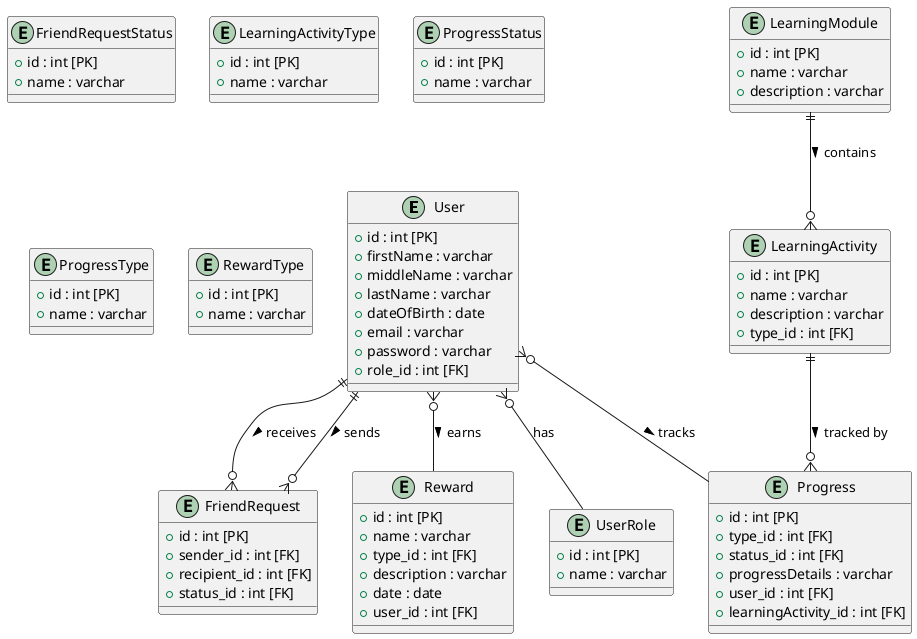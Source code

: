 @startuml
entity "User" as User {
    + id : int [PK]
    + firstName : varchar
    + middleName : varchar
    + lastName : varchar
    + dateOfBirth : date
    + email : varchar
    + password : varchar
    + role_id : int [FK]
}

entity "FriendRequest" as FriendRequest {
    + id : int [PK]
    + sender_id : int [FK]
    + recipient_id : int [FK]
    + status_id : int [FK]
}

entity "LearningActivity" as LearningActivity {
    + id : int [PK]
    + name : varchar
    + description : varchar
    + type_id : int [FK]
}

entity "LearningModule" as LearningModule {
    + id : int [PK]
    + name : varchar
    + description : varchar
}

entity "Progress" as Progress {
    + id : int [PK]
    + type_id : int [FK]
    + status_id : int [FK]
    + progressDetails : varchar
    + user_id : int [FK]
    + learningActivity_id : int [FK]
}

entity "Reward" as Reward {
    + id : int [PK]
    + name : varchar
    + type_id : int [FK]
    + description : varchar
    + date : date
    + user_id : int [FK]
}

entity "UserRole" as UserRole {
    + id : int [PK]
    + name : varchar
}

entity "FriendRequestStatus" as FriendRequestStatus {
    + id : int [PK]
    + name : varchar
}

entity "LearningActivityType" as LearningActivityType {
    + id : int [PK]
    + name : varchar
}

entity "ProgressStatus" as ProgressStatus {
    + id : int [PK]
    + name : varchar
}

entity "ProgressType" as ProgressType {
    + id : int [PK]
    + name : varchar
}

entity "RewardType" as RewardType {
    + id : int [PK]
    + name : varchar
}

' Relationships
User }o-- UserRole : "has"
User }o-- Reward : "earns >"
User }o-- Progress : "tracks >"
User ||--o{ FriendRequest : "sends >"
User ||--o{ FriendRequest : "receives >"
LearningActivity ||--o{ Progress : "tracked by >"
LearningModule ||--o{ LearningActivity : "contains >"
@enduml